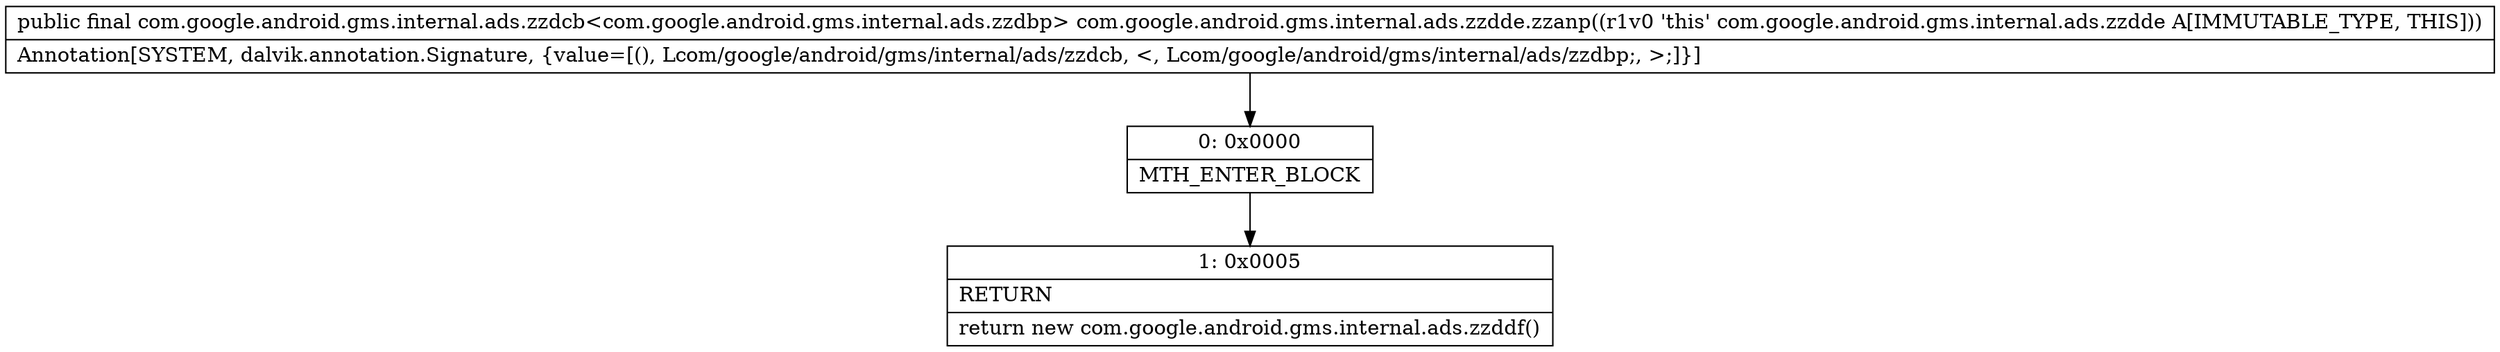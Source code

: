 digraph "CFG forcom.google.android.gms.internal.ads.zzdde.zzanp()Lcom\/google\/android\/gms\/internal\/ads\/zzdcb;" {
Node_0 [shape=record,label="{0\:\ 0x0000|MTH_ENTER_BLOCK\l}"];
Node_1 [shape=record,label="{1\:\ 0x0005|RETURN\l|return new com.google.android.gms.internal.ads.zzddf()\l}"];
MethodNode[shape=record,label="{public final com.google.android.gms.internal.ads.zzdcb\<com.google.android.gms.internal.ads.zzdbp\> com.google.android.gms.internal.ads.zzdde.zzanp((r1v0 'this' com.google.android.gms.internal.ads.zzdde A[IMMUTABLE_TYPE, THIS]))  | Annotation[SYSTEM, dalvik.annotation.Signature, \{value=[(), Lcom\/google\/android\/gms\/internal\/ads\/zzdcb, \<, Lcom\/google\/android\/gms\/internal\/ads\/zzdbp;, \>;]\}]\l}"];
MethodNode -> Node_0;
Node_0 -> Node_1;
}

